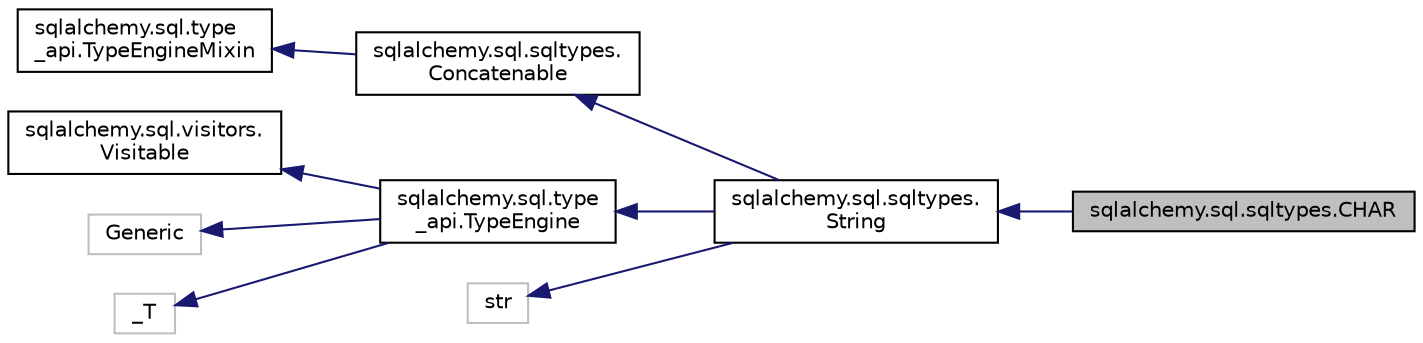 digraph "sqlalchemy.sql.sqltypes.CHAR"
{
 // LATEX_PDF_SIZE
  edge [fontname="Helvetica",fontsize="10",labelfontname="Helvetica",labelfontsize="10"];
  node [fontname="Helvetica",fontsize="10",shape=record];
  rankdir="LR";
  Node1 [label="sqlalchemy.sql.sqltypes.CHAR",height=0.2,width=0.4,color="black", fillcolor="grey75", style="filled", fontcolor="black",tooltip=" "];
  Node2 -> Node1 [dir="back",color="midnightblue",fontsize="10",style="solid",fontname="Helvetica"];
  Node2 [label="sqlalchemy.sql.sqltypes.\lString",height=0.2,width=0.4,color="black", fillcolor="white", style="filled",URL="$classsqlalchemy_1_1sql_1_1sqltypes_1_1String.html",tooltip=" "];
  Node3 -> Node2 [dir="back",color="midnightblue",fontsize="10",style="solid",fontname="Helvetica"];
  Node3 [label="sqlalchemy.sql.sqltypes.\lConcatenable",height=0.2,width=0.4,color="black", fillcolor="white", style="filled",URL="$classsqlalchemy_1_1sql_1_1sqltypes_1_1Concatenable.html",tooltip=" "];
  Node4 -> Node3 [dir="back",color="midnightblue",fontsize="10",style="solid",fontname="Helvetica"];
  Node4 [label="sqlalchemy.sql.type\l_api.TypeEngineMixin",height=0.2,width=0.4,color="black", fillcolor="white", style="filled",URL="$classsqlalchemy_1_1sql_1_1type__api_1_1TypeEngineMixin.html",tooltip=" "];
  Node5 -> Node2 [dir="back",color="midnightblue",fontsize="10",style="solid",fontname="Helvetica"];
  Node5 [label="sqlalchemy.sql.type\l_api.TypeEngine",height=0.2,width=0.4,color="black", fillcolor="white", style="filled",URL="$classsqlalchemy_1_1sql_1_1type__api_1_1TypeEngine.html",tooltip=" "];
  Node6 -> Node5 [dir="back",color="midnightblue",fontsize="10",style="solid",fontname="Helvetica"];
  Node6 [label="sqlalchemy.sql.visitors.\lVisitable",height=0.2,width=0.4,color="black", fillcolor="white", style="filled",URL="$classsqlalchemy_1_1sql_1_1visitors_1_1Visitable.html",tooltip=" "];
  Node7 -> Node5 [dir="back",color="midnightblue",fontsize="10",style="solid",fontname="Helvetica"];
  Node7 [label="Generic",height=0.2,width=0.4,color="grey75", fillcolor="white", style="filled",tooltip=" "];
  Node8 -> Node5 [dir="back",color="midnightblue",fontsize="10",style="solid",fontname="Helvetica"];
  Node8 [label="_T",height=0.2,width=0.4,color="grey75", fillcolor="white", style="filled",tooltip=" "];
  Node9 -> Node2 [dir="back",color="midnightblue",fontsize="10",style="solid",fontname="Helvetica"];
  Node9 [label="str",height=0.2,width=0.4,color="grey75", fillcolor="white", style="filled",tooltip=" "];
}
